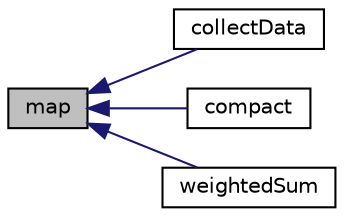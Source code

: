 digraph "map"
{
  bgcolor="transparent";
  edge [fontname="Helvetica",fontsize="10",labelfontname="Helvetica",labelfontsize="10"];
  node [fontname="Helvetica",fontsize="10",shape=record];
  rankdir="LR";
  Node1 [label="map",height=0.2,width=0.4,color="black", fillcolor="grey75", style="filled", fontcolor="black"];
  Node1 -> Node2 [dir="back",color="midnightblue",fontsize="10",style="solid",fontname="Helvetica"];
  Node2 [label="collectData",height=0.2,width=0.4,color="black",URL="$a00699.html#a9a8f7c72e626ccdd20929cfdc50faaef",tooltip="Use map to get the data into stencil order. "];
  Node1 -> Node3 [dir="back",color="midnightblue",fontsize="10",style="solid",fontname="Helvetica"];
  Node3 [label="compact",height=0.2,width=0.4,color="black",URL="$a00699.html#a043cdfc194924194e381a986c229569e",tooltip="After removing elements from the stencil adapt the schedule (map). "];
  Node1 -> Node4 [dir="back",color="midnightblue",fontsize="10",style="solid",fontname="Helvetica"];
  Node4 [label="weightedSum",height=0.2,width=0.4,color="black",URL="$a00699.html#a13d2739e01fcd37ffc14f5f0c4385ca7",tooltip="Sum surface field contributions to create cell values. "];
}
